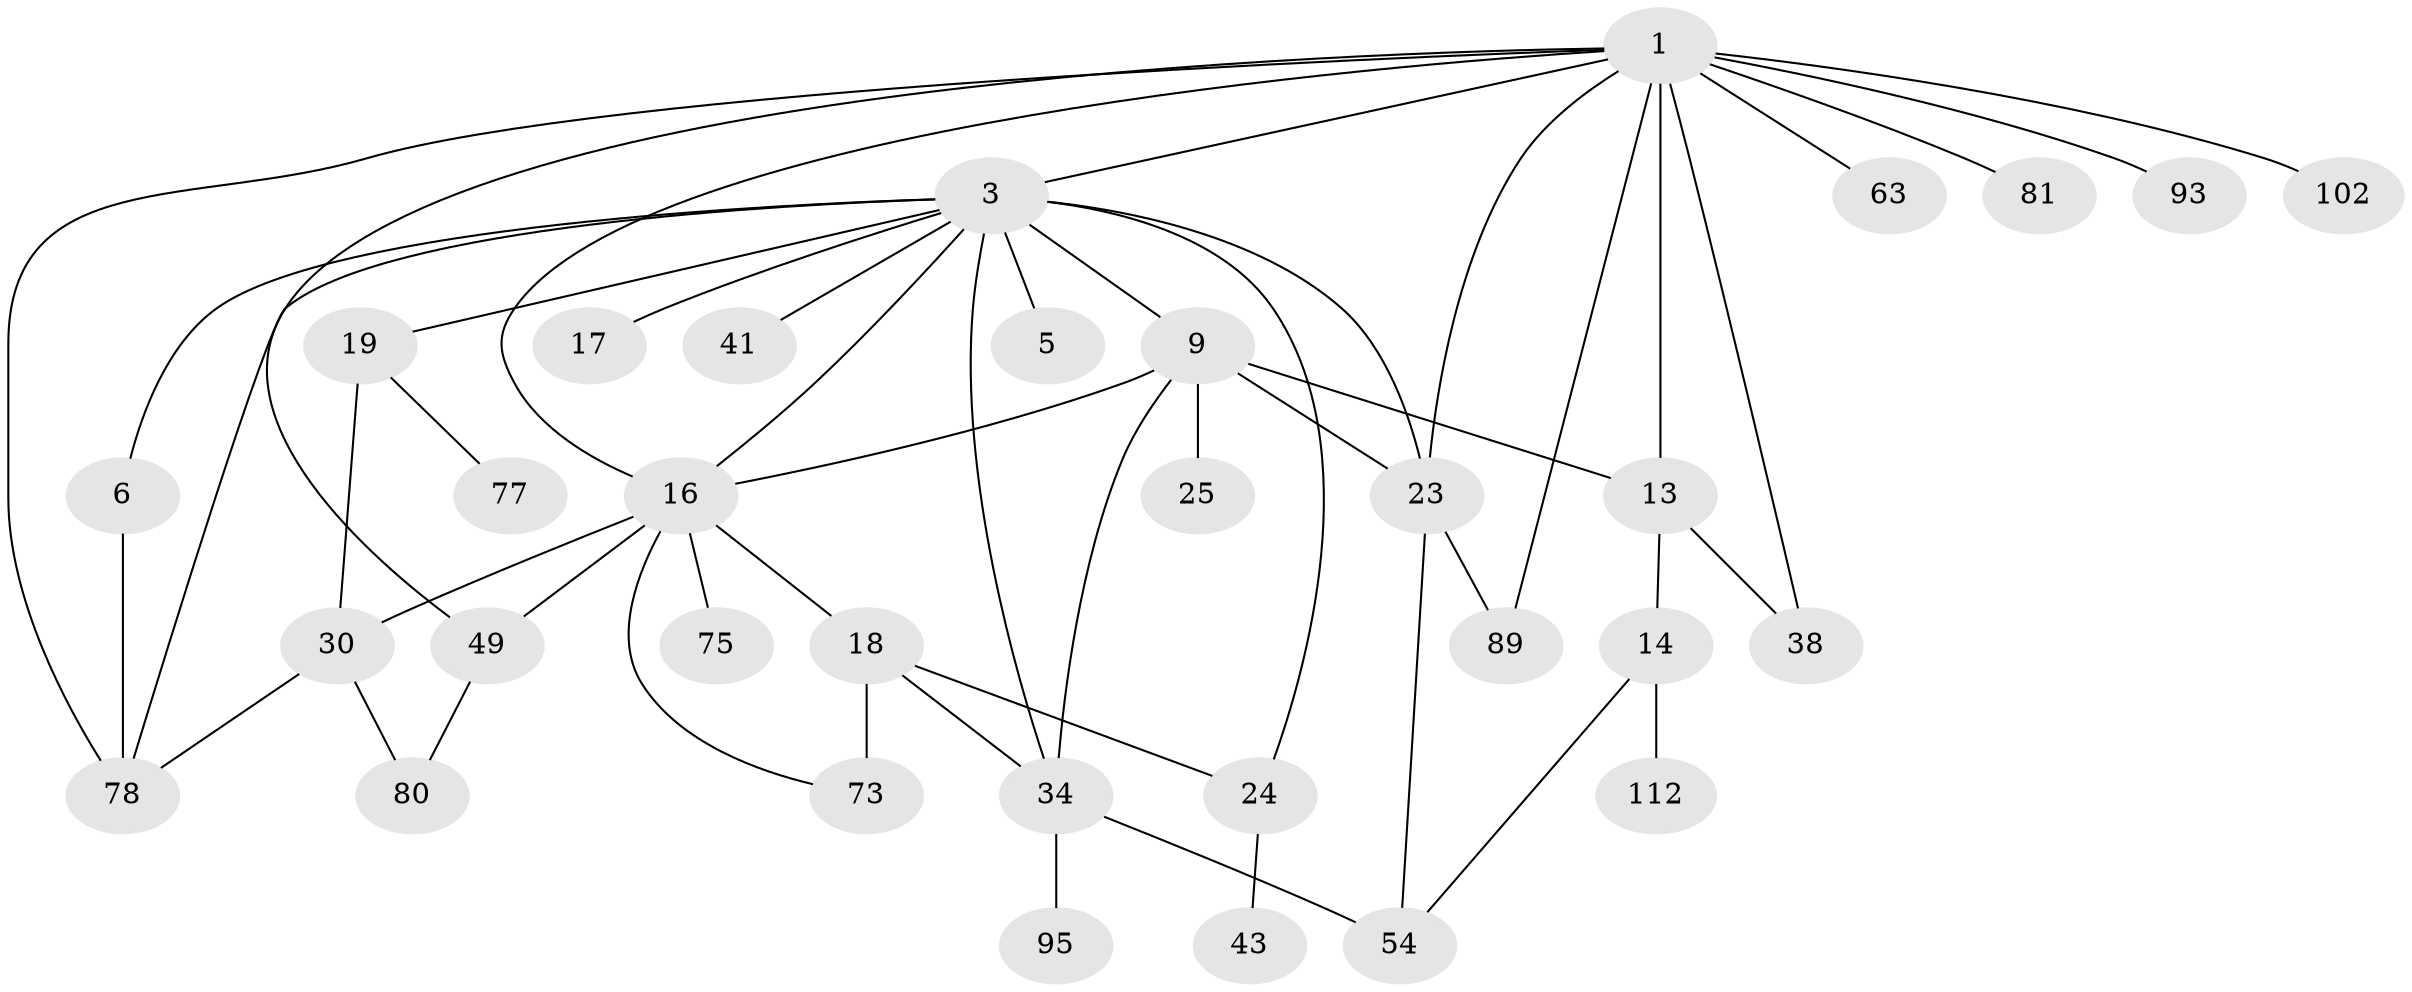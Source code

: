 // original degree distribution, {5: 0.10714285714285714, 3: 0.22321428571428573, 7: 0.008928571428571428, 4: 0.08035714285714286, 2: 0.2857142857142857, 6: 0.008928571428571428, 1: 0.2857142857142857}
// Generated by graph-tools (version 1.1) at 2025/16/03/04/25 18:16:56]
// undirected, 33 vertices, 51 edges
graph export_dot {
graph [start="1"]
  node [color=gray90,style=filled];
  1 [super="+2+29+8+21+20"];
  3 [super="+4+91+11+7"];
  5 [super="+82"];
  6 [super="+28+27"];
  9 [super="+39+22+10"];
  13 [super="+15+97"];
  14 [super="+72+103"];
  16 [super="+52+56+31+88"];
  17;
  18 [super="+48"];
  19 [super="+36"];
  23 [super="+26"];
  24 [super="+53+61"];
  25 [super="+40+85"];
  30 [super="+33+69"];
  34 [super="+37+96"];
  38 [super="+62+42"];
  41;
  43;
  49 [super="+57"];
  54 [super="+90"];
  63;
  73 [super="+92"];
  75;
  77;
  78 [super="+84+79"];
  80;
  81 [super="+106"];
  89 [super="+100"];
  93 [super="+98"];
  95;
  102;
  112;
  1 -- 3;
  1 -- 38 [weight=3];
  1 -- 13;
  1 -- 78 [weight=2];
  1 -- 81 [weight=2];
  1 -- 89 [weight=2];
  1 -- 93;
  1 -- 49;
  1 -- 102;
  1 -- 23;
  1 -- 63;
  1 -- 16;
  3 -- 5 [weight=2];
  3 -- 19;
  3 -- 9;
  3 -- 6;
  3 -- 17;
  3 -- 23;
  3 -- 24 [weight=2];
  3 -- 41;
  3 -- 34;
  3 -- 16;
  3 -- 78;
  6 -- 78;
  9 -- 13;
  9 -- 23;
  9 -- 34;
  9 -- 25;
  9 -- 16;
  13 -- 14;
  13 -- 38;
  14 -- 54;
  14 -- 112;
  16 -- 18;
  16 -- 49;
  16 -- 73;
  16 -- 75;
  16 -- 30;
  18 -- 24;
  18 -- 73 [weight=2];
  18 -- 34;
  19 -- 30;
  19 -- 77;
  23 -- 54;
  23 -- 89;
  24 -- 43;
  30 -- 80;
  30 -- 78;
  34 -- 95;
  34 -- 54;
  49 -- 80;
}
